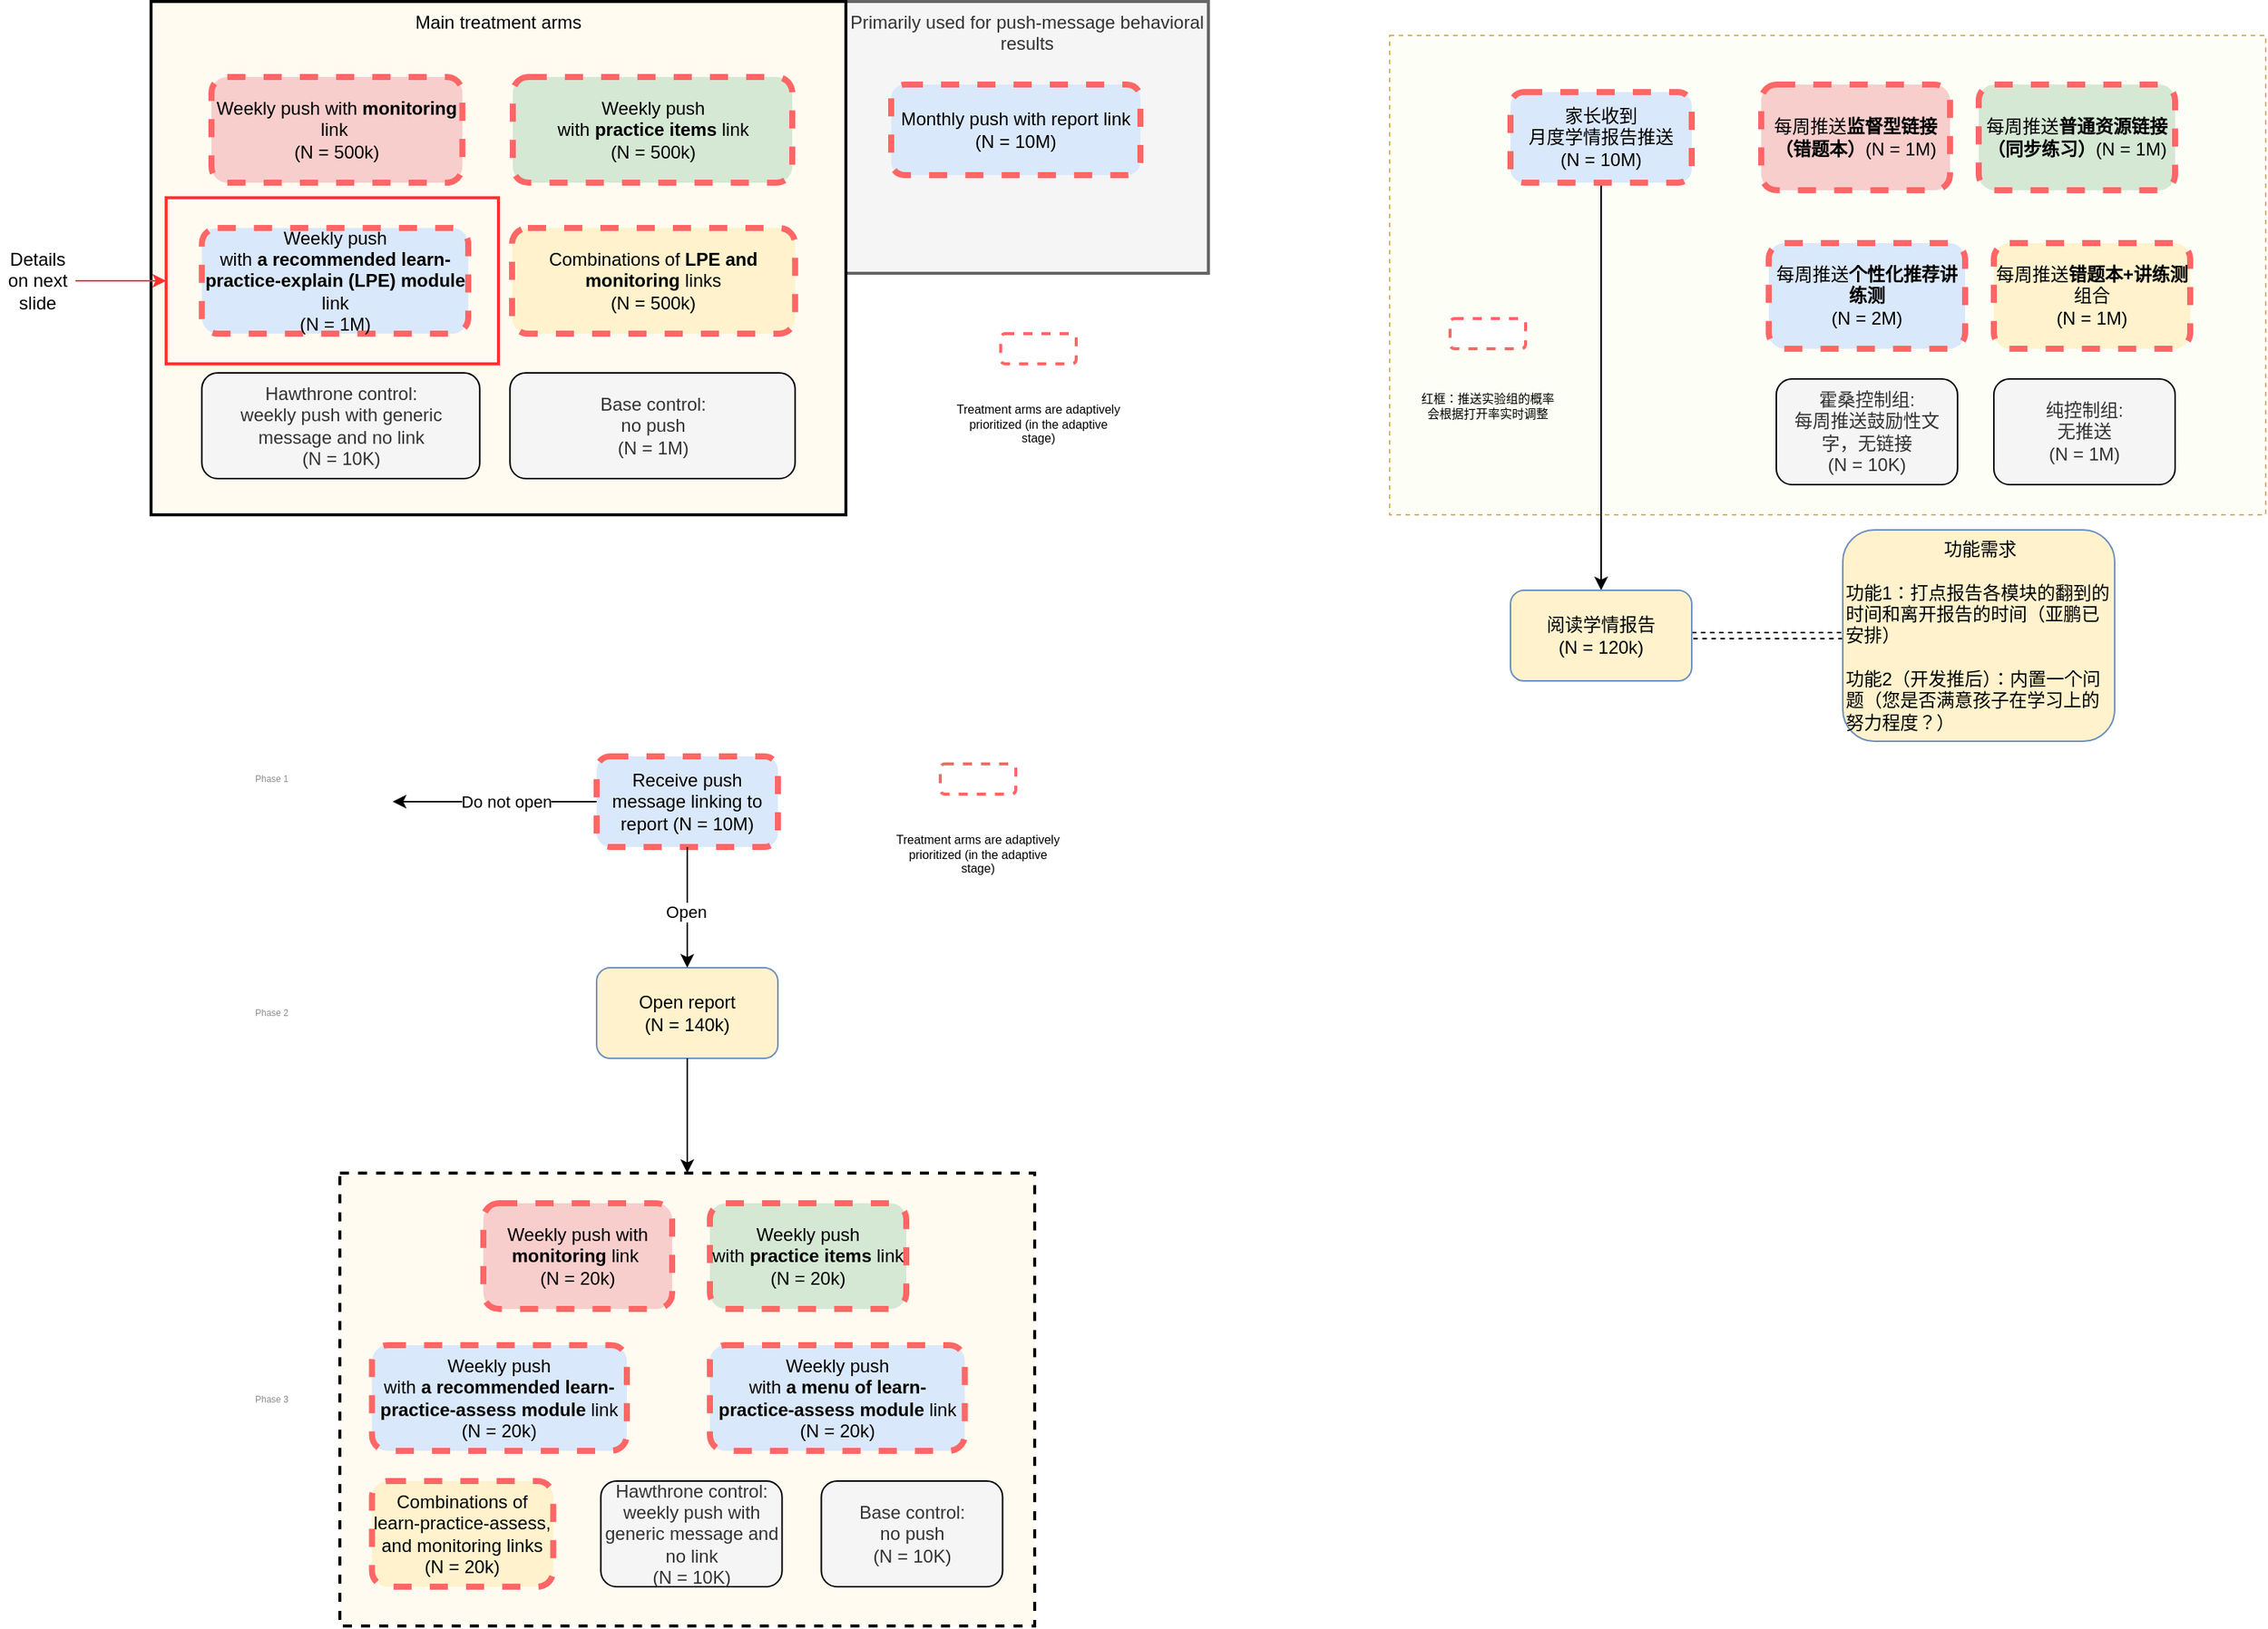 <mxfile version="13.8.0" type="github">
  <diagram id="wmqv1iFFO38fnpzEHn-s" name="Page-1">
    <mxGraphModel dx="1538" dy="1540" grid="1" gridSize="10" guides="1" tooltips="1" connect="1" arrows="1" fold="1" page="1" pageScale="1" pageWidth="827" pageHeight="1169" math="0" shadow="0">
      <root>
        <mxCell id="0" />
        <mxCell id="1" parent="0" />
        <mxCell id="yDWuqftPPL2XFV_4qdqE-8" value="" style="rounded=0;whiteSpace=wrap;html=1;strokeColor=#d6b656;dashed=1;fillColor=#FDFFF7;" parent="1" vertex="1">
          <mxGeometry x="870" y="-897.5" width="580" height="317.5" as="geometry" />
        </mxCell>
        <mxCell id="1nqe7X7OOSDAjEZEZXh3-1" style="edgeStyle=orthogonalEdgeStyle;rounded=0;orthogonalLoop=1;jettySize=auto;html=1;entryX=0.5;entryY=0;entryDx=0;entryDy=0;" parent="1" source="1nqe7X7OOSDAjEZEZXh3-5" target="1nqe7X7OOSDAjEZEZXh3-7" edge="1">
          <mxGeometry relative="1" as="geometry" />
        </mxCell>
        <mxCell id="1nqe7X7OOSDAjEZEZXh3-5" value="家长收到&lt;br&gt;月度学情报告推送&lt;br&gt;(N = 10M)" style="rounded=1;whiteSpace=wrap;html=1;fillColor=#dae8fc;dashed=1;strokeColor=#FF6666;strokeWidth=4;" parent="1" vertex="1">
          <mxGeometry x="950" y="-860" width="120" height="60" as="geometry" />
        </mxCell>
        <mxCell id="yDWuqftPPL2XFV_4qdqE-2" style="edgeStyle=orthogonalEdgeStyle;rounded=0;orthogonalLoop=1;jettySize=auto;html=1;exitX=1;exitY=0.5;exitDx=0;exitDy=0;shape=link;dashed=1;" parent="1" source="1nqe7X7OOSDAjEZEZXh3-7" target="1nqe7X7OOSDAjEZEZXh3-21" edge="1">
          <mxGeometry relative="1" as="geometry" />
        </mxCell>
        <mxCell id="1nqe7X7OOSDAjEZEZXh3-7" value="阅读学情报告&lt;br&gt;(N = 120k)" style="rounded=1;whiteSpace=wrap;html=1;strokeColor=#6c8ebf;fillColor=#FFF2CC;" parent="1" vertex="1">
          <mxGeometry x="950" y="-530" width="120" height="60" as="geometry" />
        </mxCell>
        <mxCell id="1nqe7X7OOSDAjEZEZXh3-15" value="每周推送&lt;b&gt;监督型链接（错题本）&lt;/b&gt;(N = 1M)" style="rounded=1;whiteSpace=wrap;html=1;fillColor=#f8cecc;dashed=1;strokeWidth=4;strokeColor=#FF6666;" parent="1" vertex="1">
          <mxGeometry x="1116" y="-865" width="125" height="70" as="geometry" />
        </mxCell>
        <mxCell id="1nqe7X7OOSDAjEZEZXh3-16" value="每周推送&lt;b&gt;普通资源链接（同步练习）&lt;/b&gt;(N = 1M)" style="rounded=1;whiteSpace=wrap;html=1;fillColor=#d5e8d4;dashed=1;strokeWidth=4;strokeColor=#FF6666;" parent="1" vertex="1">
          <mxGeometry x="1260" y="-865" width="130" height="70" as="geometry" />
        </mxCell>
        <mxCell id="1nqe7X7OOSDAjEZEZXh3-17" value="每周推送&lt;b&gt;错题本+讲练测&lt;/b&gt;组合&lt;br&gt;(N = 1M)" style="rounded=1;whiteSpace=wrap;html=1;fillColor=#fff2cc;strokeColor=#FF6666;dashed=1;strokeWidth=4;" parent="1" vertex="1">
          <mxGeometry x="1270" y="-760" width="130" height="70" as="geometry" />
        </mxCell>
        <mxCell id="1nqe7X7OOSDAjEZEZXh3-18" value="霍桑控制组:&lt;br&gt;每周推送鼓励性文字，无链接&lt;br&gt;(N = 10K)" style="rounded=1;whiteSpace=wrap;html=1;strokeWidth=1;fillColor=#f5f5f5;fontColor=#333333;" parent="1" vertex="1">
          <mxGeometry x="1125.98" y="-670" width="120" height="70" as="geometry" />
        </mxCell>
        <mxCell id="1nqe7X7OOSDAjEZEZXh3-19" value="纯控制组:&lt;br&gt;无推送&lt;br&gt;(N = 1M)" style="rounded=1;whiteSpace=wrap;html=1;fillColor=#f5f5f5;strokeWidth=1;fontColor=#333333;" parent="1" vertex="1">
          <mxGeometry x="1270" y="-670" width="120" height="70" as="geometry" />
        </mxCell>
        <mxCell id="1nqe7X7OOSDAjEZEZXh3-20" value="每周推送&lt;b&gt;个性化推荐讲练测&lt;/b&gt;&lt;br&gt;(N = 2M)" style="rounded=1;whiteSpace=wrap;html=1;fillColor=#dae8fc;strokeWidth=4;dashed=1;strokeColor=#FF6666;" parent="1" vertex="1">
          <mxGeometry x="1120.985" y="-760" width="130" height="70" as="geometry" />
        </mxCell>
        <mxCell id="yDWuqftPPL2XFV_4qdqE-4" value="" style="group" parent="1" vertex="1" connectable="0">
          <mxGeometry x="890" y="-710" width="90" height="80" as="geometry" />
        </mxCell>
        <mxCell id="1nqe7X7OOSDAjEZEZXh3-8" value="" style="rounded=1;whiteSpace=wrap;html=1;dashed=1;strokeColor=#FF6666;strokeWidth=2;" parent="yDWuqftPPL2XFV_4qdqE-4" vertex="1">
          <mxGeometry x="20" width="50" height="20" as="geometry" />
        </mxCell>
        <mxCell id="1nqe7X7OOSDAjEZEZXh3-9" value="&lt;font style=&quot;font-size: 8px&quot;&gt;红框：推送实验组的概率会根据打开率实时调整&lt;/font&gt;" style="text;html=1;strokeColor=none;fillColor=none;align=center;verticalAlign=middle;whiteSpace=wrap;rounded=0;dashed=1;fontSize=6;" parent="yDWuqftPPL2XFV_4qdqE-4" vertex="1">
          <mxGeometry y="45" width="90" height="25" as="geometry" />
        </mxCell>
        <mxCell id="1nqe7X7OOSDAjEZEZXh3-21" value="&lt;div style=&quot;text-align: center&quot;&gt;&lt;span&gt;功能需求&lt;/span&gt;&lt;/div&gt;&lt;br&gt;功能1：打点报告各模块的翻到的时间和离开报告的时间（亚鹏已安排）&lt;br&gt;&lt;br&gt;功能2（开发推后）：内置一个问题（您是否满意孩子在学习上的努力程度？）" style="rounded=1;whiteSpace=wrap;html=1;strokeColor=#6c8ebf;fillColor=#FFF2CC;align=left;" parent="1" vertex="1">
          <mxGeometry x="1170" y="-570" width="180" height="140" as="geometry" />
        </mxCell>
        <mxCell id="sNDBSSbwvEkW0RheFAsR-1" value="" style="group" vertex="1" connectable="0" parent="1">
          <mxGeometry x="100" y="-420" width="555" height="576" as="geometry" />
        </mxCell>
        <mxCell id="A09yIr3bGjbmGhFP6ExZ-3" style="edgeStyle=orthogonalEdgeStyle;rounded=0;orthogonalLoop=1;jettySize=auto;html=1;" parent="sNDBSSbwvEkW0RheFAsR-1" source="JsFcr4rtg8s_-A217rBF-1" edge="1">
          <mxGeometry relative="1" as="geometry">
            <mxPoint x="110" y="30" as="targetPoint" />
          </mxGeometry>
        </mxCell>
        <mxCell id="A09yIr3bGjbmGhFP6ExZ-5" value="Do not open" style="edgeLabel;html=1;align=center;verticalAlign=middle;resizable=0;points=[];" parent="A09yIr3bGjbmGhFP6ExZ-3" vertex="1" connectable="0">
          <mxGeometry x="-0.116" relative="1" as="geometry">
            <mxPoint as="offset" />
          </mxGeometry>
        </mxCell>
        <mxCell id="JsFcr4rtg8s_-A217rBF-1" value="Receive push message linking to report (N = 10M)" style="rounded=1;whiteSpace=wrap;html=1;fillColor=#dae8fc;dashed=1;strokeColor=#FF6666;strokeWidth=4;" parent="sNDBSSbwvEkW0RheFAsR-1" vertex="1">
          <mxGeometry x="245" width="120" height="60" as="geometry" />
        </mxCell>
        <mxCell id="JsFcr4rtg8s_-A217rBF-2" value="Open report&lt;br&gt;(N = 140k)" style="rounded=1;whiteSpace=wrap;html=1;strokeColor=#6c8ebf;fillColor=#FFF2CC;" parent="sNDBSSbwvEkW0RheFAsR-1" vertex="1">
          <mxGeometry x="245" y="140" width="120" height="60" as="geometry" />
        </mxCell>
        <mxCell id="A09yIr3bGjbmGhFP6ExZ-2" style="edgeStyle=orthogonalEdgeStyle;rounded=0;orthogonalLoop=1;jettySize=auto;html=1;entryX=0.5;entryY=0;entryDx=0;entryDy=0;" parent="sNDBSSbwvEkW0RheFAsR-1" source="JsFcr4rtg8s_-A217rBF-1" target="JsFcr4rtg8s_-A217rBF-2" edge="1">
          <mxGeometry relative="1" as="geometry" />
        </mxCell>
        <mxCell id="A09yIr3bGjbmGhFP6ExZ-6" value="Open" style="edgeLabel;html=1;align=center;verticalAlign=middle;resizable=0;points=[];" parent="A09yIr3bGjbmGhFP6ExZ-2" vertex="1" connectable="0">
          <mxGeometry x="0.057" y="-1" relative="1" as="geometry">
            <mxPoint as="offset" />
          </mxGeometry>
        </mxCell>
        <mxCell id="JsFcr4rtg8s_-A217rBF-27" value="" style="rounded=1;whiteSpace=wrap;html=1;dashed=1;strokeColor=#FF6666;strokeWidth=2;" parent="sNDBSSbwvEkW0RheFAsR-1" vertex="1">
          <mxGeometry x="472.5" y="5" width="50" height="20" as="geometry" />
        </mxCell>
        <mxCell id="JsFcr4rtg8s_-A217rBF-28" value="&lt;font style=&quot;font-size: 8px&quot;&gt;Treatment arms are adaptively prioritized (in the adaptive stage)&lt;/font&gt;" style="text;html=1;strokeColor=none;fillColor=none;align=center;verticalAlign=middle;whiteSpace=wrap;rounded=0;dashed=1;fontSize=6;" parent="sNDBSSbwvEkW0RheFAsR-1" vertex="1">
          <mxGeometry x="440" y="55" width="115" height="20" as="geometry" />
        </mxCell>
        <mxCell id="JsFcr4rtg8s_-A217rBF-31" value="Phase 1" style="text;html=1;strokeColor=none;fillColor=none;align=center;verticalAlign=middle;whiteSpace=wrap;rounded=0;dashed=1;fontSize=6;fontColor=#8C8C8C;" parent="sNDBSSbwvEkW0RheFAsR-1" vertex="1">
          <mxGeometry y="5" width="60" height="20" as="geometry" />
        </mxCell>
        <mxCell id="JsFcr4rtg8s_-A217rBF-32" value="Phase 2" style="text;html=1;strokeColor=none;fillColor=none;align=center;verticalAlign=middle;whiteSpace=wrap;rounded=0;dashed=1;fontSize=6;fontColor=#8C8C8C;" parent="sNDBSSbwvEkW0RheFAsR-1" vertex="1">
          <mxGeometry y="160" width="60" height="20" as="geometry" />
        </mxCell>
        <mxCell id="JsFcr4rtg8s_-A217rBF-33" value="Phase 3" style="text;html=1;strokeColor=none;fillColor=none;align=center;verticalAlign=middle;whiteSpace=wrap;rounded=0;dashed=1;fontSize=6;fontColor=#8C8C8C;" parent="sNDBSSbwvEkW0RheFAsR-1" vertex="1">
          <mxGeometry y="416" width="60" height="20" as="geometry" />
        </mxCell>
        <mxCell id="A09yIr3bGjbmGhFP6ExZ-16" value="" style="group" parent="sNDBSSbwvEkW0RheFAsR-1" vertex="1" connectable="0">
          <mxGeometry x="75" y="276" width="460" height="300" as="geometry" />
        </mxCell>
        <mxCell id="A09yIr3bGjbmGhFP6ExZ-15" value="" style="rounded=0;whiteSpace=wrap;html=1;strokeColor=#000000;strokeWidth=2;dashed=1;fillColor=#FFFBF0;" parent="A09yIr3bGjbmGhFP6ExZ-16" vertex="1">
          <mxGeometry width="460" height="300" as="geometry" />
        </mxCell>
        <mxCell id="JsFcr4rtg8s_-A217rBF-3" value="Weekly push with &lt;b&gt;monitoring&lt;/b&gt; link&amp;nbsp;&lt;br&gt;(N = 20k)" style="rounded=1;whiteSpace=wrap;html=1;fillColor=#f8cecc;dashed=1;strokeWidth=4;strokeColor=#FF6666;" parent="A09yIr3bGjbmGhFP6ExZ-16" vertex="1">
          <mxGeometry x="95" y="20" width="125" height="70" as="geometry" />
        </mxCell>
        <mxCell id="JsFcr4rtg8s_-A217rBF-13" value="Weekly push&lt;br&gt;with &lt;b&gt;practice items&lt;/b&gt;&amp;nbsp;link&lt;br&gt;(N = 20k)" style="rounded=1;whiteSpace=wrap;html=1;fillColor=#d5e8d4;dashed=1;strokeWidth=4;strokeColor=#FF6666;" parent="A09yIr3bGjbmGhFP6ExZ-16" vertex="1">
          <mxGeometry x="245" y="20" width="130" height="70" as="geometry" />
        </mxCell>
        <mxCell id="A09yIr3bGjbmGhFP6ExZ-12" value="Combinations of learn-practice-assess, and monitoring links&lt;br&gt;(N = 20k)" style="rounded=1;whiteSpace=wrap;html=1;fillColor=#fff2cc;strokeColor=#FF6666;dashed=1;strokeWidth=4;" parent="A09yIr3bGjbmGhFP6ExZ-16" vertex="1">
          <mxGeometry x="21.26" y="204" width="120" height="70" as="geometry" />
        </mxCell>
        <mxCell id="A09yIr3bGjbmGhFP6ExZ-13" value="Hawthrone control:&lt;br&gt;weekly push with generic message and no link&lt;br&gt;(N = 10K)" style="rounded=1;whiteSpace=wrap;html=1;strokeWidth=1;fillColor=#f5f5f5;fontColor=#333333;" parent="A09yIr3bGjbmGhFP6ExZ-16" vertex="1">
          <mxGeometry x="172.76" y="204" width="120" height="70" as="geometry" />
        </mxCell>
        <mxCell id="A09yIr3bGjbmGhFP6ExZ-14" value="Base control:&lt;br&gt;no push&lt;br&gt;(N = 10K)" style="rounded=1;whiteSpace=wrap;html=1;fillColor=#f5f5f5;strokeWidth=1;fontColor=#333333;" parent="A09yIr3bGjbmGhFP6ExZ-16" vertex="1">
          <mxGeometry x="318.75" y="204" width="120" height="70" as="geometry" />
        </mxCell>
        <mxCell id="-16Hgku7zGPm_oZAu_-D-4" value="Weekly push&lt;br&gt;with &lt;b&gt;a recommended learn-practice-assess&lt;/b&gt; &lt;b&gt;module&lt;/b&gt; link&lt;br&gt;(N = 20k)" style="rounded=1;whiteSpace=wrap;html=1;fillColor=#dae8fc;strokeWidth=4;dashed=1;strokeColor=#FF6666;" parent="A09yIr3bGjbmGhFP6ExZ-16" vertex="1">
          <mxGeometry x="21.26" y="114" width="168.74" height="70" as="geometry" />
        </mxCell>
        <mxCell id="Xcve2iB28-KKLiL9tFM6-1" value="Weekly push&lt;br&gt;with &lt;b&gt;a menu of learn-practice-assess&lt;/b&gt; &lt;b&gt;module&lt;/b&gt; link&lt;br&gt;(N = 20k)" style="rounded=1;whiteSpace=wrap;html=1;fillColor=#dae8fc;strokeWidth=4;dashed=1;strokeColor=#FF6666;" parent="A09yIr3bGjbmGhFP6ExZ-16" vertex="1">
          <mxGeometry x="245" y="114" width="168.74" height="70" as="geometry" />
        </mxCell>
        <mxCell id="-16Hgku7zGPm_oZAu_-D-1" style="edgeStyle=orthogonalEdgeStyle;rounded=0;orthogonalLoop=1;jettySize=auto;html=1;entryX=0.5;entryY=0;entryDx=0;entryDy=0;" parent="sNDBSSbwvEkW0RheFAsR-1" source="JsFcr4rtg8s_-A217rBF-2" target="A09yIr3bGjbmGhFP6ExZ-15" edge="1">
          <mxGeometry relative="1" as="geometry" />
        </mxCell>
        <mxCell id="sNDBSSbwvEkW0RheFAsR-30" value="" style="group" vertex="1" connectable="0" parent="1">
          <mxGeometry x="50" y="-920" width="700" height="340" as="geometry" />
        </mxCell>
        <mxCell id="sNDBSSbwvEkW0RheFAsR-27" value="Primarily used for push-message behavioral results" style="rounded=0;whiteSpace=wrap;html=1;fillColor=#f5f5f5;strokeColor=#666666;fontColor=#333333;verticalAlign=top;strokeWidth=2;" vertex="1" parent="sNDBSSbwvEkW0RheFAsR-30">
          <mxGeometry x="460" width="240" height="180" as="geometry" />
        </mxCell>
        <mxCell id="sNDBSSbwvEkW0RheFAsR-24" value="Monthly push with report link (N = 10M)" style="rounded=1;whiteSpace=wrap;html=1;fillColor=#dae8fc;dashed=1;strokeColor=#FF6666;strokeWidth=4;" vertex="1" parent="sNDBSSbwvEkW0RheFAsR-30">
          <mxGeometry x="490" y="55" width="165" height="60" as="geometry" />
        </mxCell>
        <mxCell id="sNDBSSbwvEkW0RheFAsR-14" value="" style="group" vertex="1" connectable="0" parent="sNDBSSbwvEkW0RheFAsR-30">
          <mxGeometry y="40" width="460" height="300" as="geometry" />
        </mxCell>
        <mxCell id="sNDBSSbwvEkW0RheFAsR-15" value="Main treatment arms" style="rounded=0;whiteSpace=wrap;html=1;strokeColor=#000000;strokeWidth=2;fillColor=#FFFBF0;verticalAlign=top;" vertex="1" parent="sNDBSSbwvEkW0RheFAsR-14">
          <mxGeometry y="-40" width="460" height="340" as="geometry" />
        </mxCell>
        <mxCell id="sNDBSSbwvEkW0RheFAsR-16" value="Weekly push with &lt;b&gt;monitoring&lt;/b&gt; link&amp;nbsp;&lt;br&gt;(N = 500k)" style="rounded=1;whiteSpace=wrap;html=1;fillColor=#f8cecc;dashed=1;strokeWidth=4;strokeColor=#FF6666;" vertex="1" parent="sNDBSSbwvEkW0RheFAsR-14">
          <mxGeometry x="40" y="10" width="166.13" height="70" as="geometry" />
        </mxCell>
        <mxCell id="sNDBSSbwvEkW0RheFAsR-17" value="Weekly push&lt;br&gt;with &lt;b&gt;practice items&lt;/b&gt;&amp;nbsp;link&lt;br&gt;(N = 500k)" style="rounded=1;whiteSpace=wrap;html=1;fillColor=#d5e8d4;dashed=1;strokeWidth=4;strokeColor=#FF6666;" vertex="1" parent="sNDBSSbwvEkW0RheFAsR-14">
          <mxGeometry x="239.51" y="10" width="185" height="70" as="geometry" />
        </mxCell>
        <mxCell id="sNDBSSbwvEkW0RheFAsR-19" value="Hawthrone control:&lt;br&gt;weekly push with generic message and no link&lt;br&gt;(N = 10K)" style="rounded=1;whiteSpace=wrap;html=1;strokeWidth=1;fillColor=#f5f5f5;fontColor=#333333;" vertex="1" parent="sNDBSSbwvEkW0RheFAsR-14">
          <mxGeometry x="33.63" y="206" width="184" height="70" as="geometry" />
        </mxCell>
        <mxCell id="sNDBSSbwvEkW0RheFAsR-20" value="Base control:&lt;br&gt;no push&lt;br&gt;(N = 1M)" style="rounded=1;whiteSpace=wrap;html=1;fillColor=#f5f5f5;strokeWidth=1;fontColor=#333333;" vertex="1" parent="sNDBSSbwvEkW0RheFAsR-14">
          <mxGeometry x="237.63" y="206" width="188.75" height="70" as="geometry" />
        </mxCell>
        <mxCell id="sNDBSSbwvEkW0RheFAsR-18" value="Combinations of &lt;b&gt;LPE and monitoring &lt;/b&gt;links&lt;br&gt;(N = 500k)" style="rounded=1;whiteSpace=wrap;html=1;fillColor=#fff2cc;strokeColor=#FF6666;dashed=1;strokeWidth=4;" vertex="1" parent="sNDBSSbwvEkW0RheFAsR-14">
          <mxGeometry x="239.01" y="110" width="187.37" height="70" as="geometry" />
        </mxCell>
        <mxCell id="sNDBSSbwvEkW0RheFAsR-32" value="" style="rounded=0;whiteSpace=wrap;html=1;strokeWidth=2;strokeColor=#FF3333;fillColor=none;" vertex="1" parent="sNDBSSbwvEkW0RheFAsR-14">
          <mxGeometry x="10" y="90" width="220" height="110" as="geometry" />
        </mxCell>
        <mxCell id="sNDBSSbwvEkW0RheFAsR-21" value="Weekly push&lt;br&gt;with &lt;b&gt;a recommended learn-practice-explain (LPE)&lt;/b&gt; &lt;b&gt;module&lt;/b&gt; link&lt;br&gt;(N = 1M)" style="rounded=1;whiteSpace=wrap;html=1;fillColor=#dae8fc;strokeWidth=4;dashed=1;strokeColor=#FF6666;" vertex="1" parent="sNDBSSbwvEkW0RheFAsR-14">
          <mxGeometry x="33.63" y="110" width="176.37" height="70" as="geometry" />
        </mxCell>
        <mxCell id="sNDBSSbwvEkW0RheFAsR-25" value="" style="rounded=1;whiteSpace=wrap;html=1;dashed=1;strokeColor=#FF6666;strokeWidth=2;" vertex="1" parent="sNDBSSbwvEkW0RheFAsR-30">
          <mxGeometry x="562.5" y="220" width="50" height="20" as="geometry" />
        </mxCell>
        <mxCell id="sNDBSSbwvEkW0RheFAsR-26" value="&lt;font style=&quot;font-size: 8px&quot;&gt;Treatment arms are adaptively prioritized (in the adaptive stage)&lt;/font&gt;" style="text;html=1;strokeColor=none;fillColor=none;align=center;verticalAlign=middle;whiteSpace=wrap;rounded=0;dashed=1;fontSize=6;" vertex="1" parent="sNDBSSbwvEkW0RheFAsR-30">
          <mxGeometry x="530" y="270" width="115" height="20" as="geometry" />
        </mxCell>
        <mxCell id="sNDBSSbwvEkW0RheFAsR-34" style="edgeStyle=orthogonalEdgeStyle;rounded=0;orthogonalLoop=1;jettySize=auto;html=1;entryX=0;entryY=0.5;entryDx=0;entryDy=0;strokeColor=#FF3333;" edge="1" parent="1" source="sNDBSSbwvEkW0RheFAsR-33" target="sNDBSSbwvEkW0RheFAsR-32">
          <mxGeometry relative="1" as="geometry" />
        </mxCell>
        <mxCell id="sNDBSSbwvEkW0RheFAsR-33" value="Details on next slide" style="text;html=1;strokeColor=none;fillColor=none;align=center;verticalAlign=middle;whiteSpace=wrap;rounded=0;" vertex="1" parent="1">
          <mxGeometry x="-50" y="-745" width="50" height="20" as="geometry" />
        </mxCell>
      </root>
    </mxGraphModel>
  </diagram>
</mxfile>
